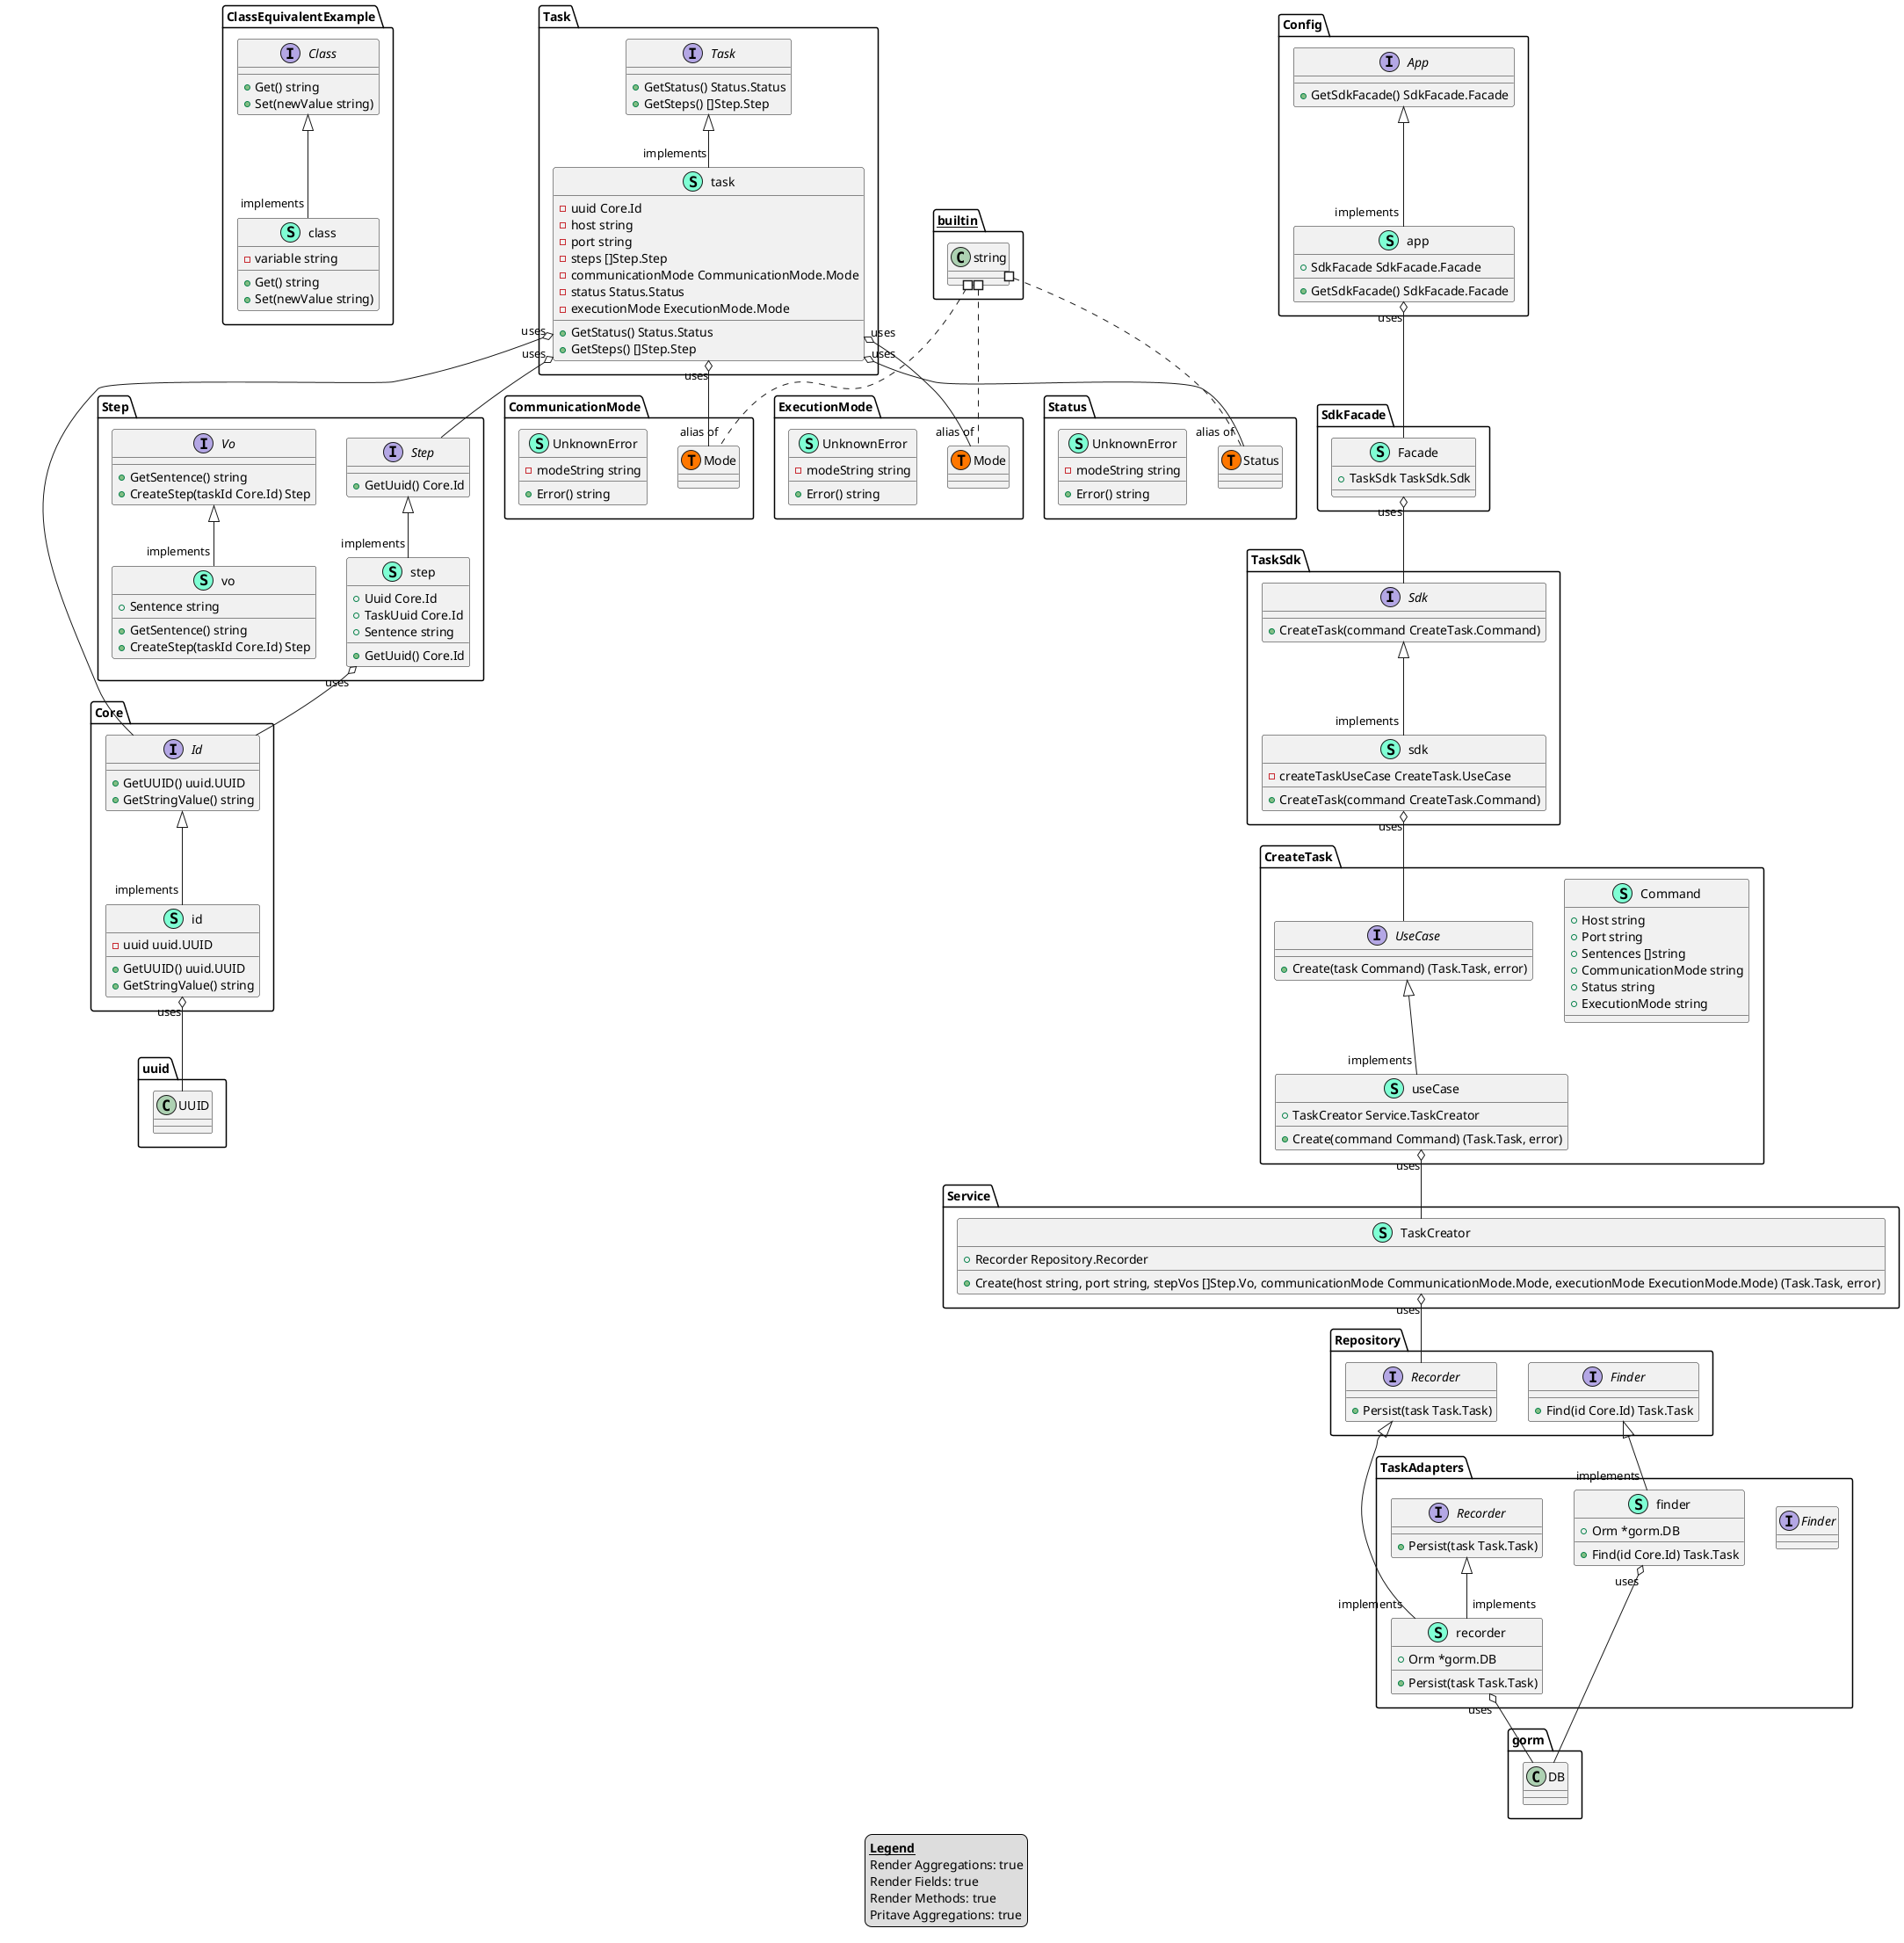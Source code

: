@startuml
legend
<u><b>Legend</b></u>
Render Aggregations: true
Render Fields: true
Render Methods: true
Pritave Aggregations: true
end legend
namespace ClassEquivalentExample {
    interface Class  {
        + Get() string
        + Set(newValue string) 

    }
    class class << (S,Aquamarine) >> {
        - variable string

        + Get() string
        + Set(newValue string) 

    }
}

"ClassEquivalentExample.Class" <|-- "implements""ClassEquivalentExample.class"


namespace CommunicationMode {
    class CommunicationMode.Mode << (T, #FF7700) >>  {
    }
    class UnknownError << (S,Aquamarine) >> {
        - modeString string

        + Error() string

    }
}



namespace Config {
    interface App  {
        + GetSdkFacade() SdkFacade.Facade

    }
    class app << (S,Aquamarine) >> {
        + SdkFacade SdkFacade.Facade

        + GetSdkFacade() SdkFacade.Facade

    }
}

"Config.App" <|-- "implements""Config.app"

"Config.app""uses" o-- "SdkFacade.Facade"

namespace Core {
    interface Id  {
        + GetUUID() uuid.UUID
        + GetStringValue() string

    }
    class id << (S,Aquamarine) >> {
        - uuid uuid.UUID

        + GetUUID() uuid.UUID
        + GetStringValue() string

    }
}

"Core.Id" <|-- "implements""Core.id"

"Core.id""uses" o-- "uuid.UUID"

namespace CreateTask {
    class Command << (S,Aquamarine) >> {
        + Host string
        + Port string
        + Sentences []string
        + CommunicationMode string
        + Status string
        + ExecutionMode string

    }
    interface UseCase  {
        + Create(task Command) (Task.Task, error)

    }
    class useCase << (S,Aquamarine) >> {
        + TaskCreator Service.TaskCreator

        + Create(command Command) (Task.Task, error)

    }
}

"CreateTask.UseCase" <|-- "implements""CreateTask.useCase"

"CreateTask.useCase""uses" o-- "Service.TaskCreator"

namespace ExecutionMode {
    class ExecutionMode.Mode << (T, #FF7700) >>  {
    }
    class UnknownError << (S,Aquamarine) >> {
        - modeString string

        + Error() string

    }
}



namespace Repository {
    interface Finder  {
        + Find(id Core.Id) Task.Task

    }
    interface Recorder  {
        + Persist(task Task.Task) 

    }
}



namespace SdkFacade {
    class Facade << (S,Aquamarine) >> {
        + TaskSdk TaskSdk.Sdk

    }
}


"SdkFacade.Facade""uses" o-- "TaskSdk.Sdk"

namespace Service {
    class TaskCreator << (S,Aquamarine) >> {
        + Recorder Repository.Recorder

        + Create(host string, port string, stepVos []Step.Vo, communicationMode CommunicationMode.Mode, executionMode ExecutionMode.Mode) (Task.Task, error)

    }
}


"Service.TaskCreator""uses" o-- "Repository.Recorder"

namespace Status {
    class Status.Status << (T, #FF7700) >>  {
    }
    class UnknownError << (S,Aquamarine) >> {
        - modeString string

        + Error() string

    }
}



namespace Step {
    interface Step  {
        + GetUuid() Core.Id

    }
    interface Vo  {
        + GetSentence() string
        + CreateStep(taskId Core.Id) Step

    }
    class step << (S,Aquamarine) >> {
        + Uuid Core.Id
        + TaskUuid Core.Id
        + Sentence string

        + GetUuid() Core.Id

    }
    class vo << (S,Aquamarine) >> {
        + Sentence string

        + GetSentence() string
        + CreateStep(taskId Core.Id) Step

    }
}

"Step.Step" <|-- "implements""Step.step"
"Step.Vo" <|-- "implements""Step.vo"

"Step.step""uses" o-- "Core.Id"

namespace Task {
    interface Task  {
        + GetStatus() Status.Status
        + GetSteps() []Step.Step

    }
    class task << (S,Aquamarine) >> {
        - uuid Core.Id
        - host string
        - port string
        - steps []Step.Step
        - communicationMode CommunicationMode.Mode
        - status Status.Status
        - executionMode ExecutionMode.Mode

        + GetStatus() Status.Status
        + GetSteps() []Step.Step

    }
}

"Task.Task" <|-- "implements""Task.task"

"Task.task""uses" o-- "CommunicationMode.Mode"
"Task.task""uses" o-- "Core.Id"
"Task.task""uses" o-- "ExecutionMode.Mode"
"Task.task""uses" o-- "Status.Status"
"Task.task""uses" o-- "Step.Step"

namespace TaskAdapters {
    interface Finder  {
    }
    interface Recorder  {
        + Persist(task Task.Task) 

    }
    class finder << (S,Aquamarine) >> {
        + Orm *gorm.DB

        + Find(id Core.Id) Task.Task

    }
    class recorder << (S,Aquamarine) >> {
        + Orm *gorm.DB

        + Persist(task Task.Task) 

    }
}

"Repository.Finder" <|-- "implements""TaskAdapters.finder"
"Repository.Recorder" <|-- "implements""TaskAdapters.recorder"
"TaskAdapters.Recorder" <|-- "implements""TaskAdapters.recorder"

"TaskAdapters.finder""uses" o-- "gorm.DB"
"TaskAdapters.recorder""uses" o-- "gorm.DB"

namespace TaskSdk {
    interface Sdk  {
        + CreateTask(command CreateTask.Command) 

    }
    class sdk << (S,Aquamarine) >> {
        - createTaskUseCase CreateTask.UseCase

        + CreateTask(command CreateTask.Command) 

    }
}

"TaskSdk.Sdk" <|-- "implements""TaskSdk.sdk"

"TaskSdk.sdk""uses" o-- "CreateTask.UseCase"

"__builtin__.string" #.. "alias of""CommunicationMode.Mode"
"__builtin__.string" #.. "alias of""ExecutionMode.Mode"
"__builtin__.string" #.. "alias of""Status.Status"
@enduml
